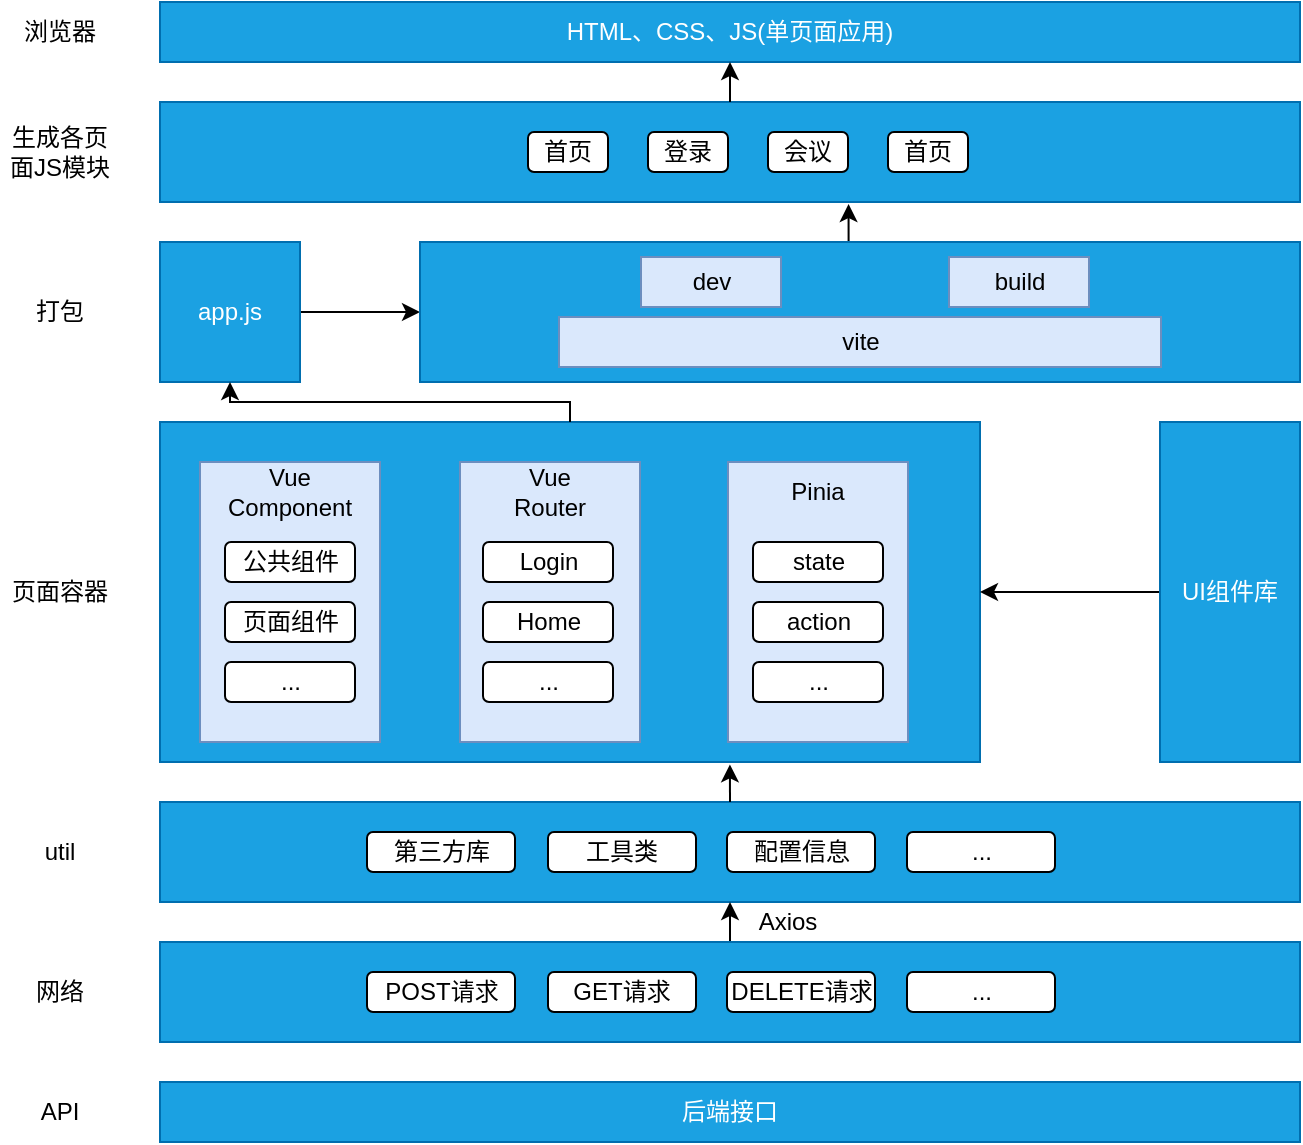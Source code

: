 <mxfile version="21.7.5" type="github">
  <diagram name="第 1 页" id="uXihwD2Mslmu1WmGk7Ly">
    <mxGraphModel dx="1566" dy="811" grid="1" gridSize="10" guides="1" tooltips="1" connect="1" arrows="1" fold="1" page="1" pageScale="1" pageWidth="827" pageHeight="1169" math="0" shadow="0">
      <root>
        <mxCell id="0" />
        <mxCell id="1" parent="0" />
        <mxCell id="b5U7J3GQ6rtuk8CMYso1-4" value="HTML、CSS、JS(单页面应用)" style="rounded=0;whiteSpace=wrap;html=1;fillColor=#1ba1e2;fontColor=#ffffff;strokeColor=#006EAF;" vertex="1" parent="1">
          <mxGeometry x="120" y="140" width="570" height="30" as="geometry" />
        </mxCell>
        <mxCell id="b5U7J3GQ6rtuk8CMYso1-5" value="浏览器" style="rounded=0;whiteSpace=wrap;html=1;" vertex="1" parent="1">
          <mxGeometry x="130" y="145" width="85" height="20" as="geometry" />
        </mxCell>
        <mxCell id="b5U7J3GQ6rtuk8CMYso1-6" value="HTML、CSS、JS(单页面应用)" style="rounded=0;whiteSpace=wrap;html=1;fillColor=#1ba1e2;fontColor=#ffffff;strokeColor=#006EAF;" vertex="1" parent="1">
          <mxGeometry x="120" y="140" width="570" height="30" as="geometry" />
        </mxCell>
        <mxCell id="b5U7J3GQ6rtuk8CMYso1-8" value="" style="rounded=0;whiteSpace=wrap;html=1;fillColor=#1ba1e2;fontColor=#ffffff;strokeColor=#006EAF;" vertex="1" parent="1">
          <mxGeometry x="120" y="190" width="570" height="50" as="geometry" />
        </mxCell>
        <mxCell id="b5U7J3GQ6rtuk8CMYso1-52" value="" style="edgeStyle=orthogonalEdgeStyle;rounded=0;orthogonalLoop=1;jettySize=auto;html=1;" edge="1" parent="1" source="b5U7J3GQ6rtuk8CMYso1-10" target="b5U7J3GQ6rtuk8CMYso1-22">
          <mxGeometry relative="1" as="geometry" />
        </mxCell>
        <mxCell id="b5U7J3GQ6rtuk8CMYso1-10" value="app.js" style="rounded=0;whiteSpace=wrap;html=1;fillColor=#1ba1e2;fontColor=#ffffff;strokeColor=#006EAF;" vertex="1" parent="1">
          <mxGeometry x="120" y="260" width="70" height="70" as="geometry" />
        </mxCell>
        <mxCell id="b5U7J3GQ6rtuk8CMYso1-13" value="首页" style="rounded=1;whiteSpace=wrap;html=1;" vertex="1" parent="1">
          <mxGeometry x="304" y="205" width="40" height="20" as="geometry" />
        </mxCell>
        <mxCell id="b5U7J3GQ6rtuk8CMYso1-15" value="会议" style="rounded=1;whiteSpace=wrap;html=1;" vertex="1" parent="1">
          <mxGeometry x="424" y="205" width="40" height="20" as="geometry" />
        </mxCell>
        <mxCell id="b5U7J3GQ6rtuk8CMYso1-16" value="登录" style="rounded=1;whiteSpace=wrap;html=1;" vertex="1" parent="1">
          <mxGeometry x="364" y="205" width="40" height="20" as="geometry" />
        </mxCell>
        <mxCell id="b5U7J3GQ6rtuk8CMYso1-17" value="首页" style="rounded=1;whiteSpace=wrap;html=1;" vertex="1" parent="1">
          <mxGeometry x="484" y="205" width="40" height="20" as="geometry" />
        </mxCell>
        <mxCell id="b5U7J3GQ6rtuk8CMYso1-19" value="浏览器" style="text;html=1;strokeColor=none;fillColor=none;align=center;verticalAlign=middle;whiteSpace=wrap;rounded=0;" vertex="1" parent="1">
          <mxGeometry x="40" y="140" width="60" height="30" as="geometry" />
        </mxCell>
        <mxCell id="b5U7J3GQ6rtuk8CMYso1-20" value="生成各页面JS模块" style="text;html=1;strokeColor=none;fillColor=none;align=center;verticalAlign=middle;whiteSpace=wrap;rounded=0;" vertex="1" parent="1">
          <mxGeometry x="40" y="200" width="60" height="30" as="geometry" />
        </mxCell>
        <mxCell id="b5U7J3GQ6rtuk8CMYso1-21" value="打包" style="text;html=1;strokeColor=none;fillColor=none;align=center;verticalAlign=middle;whiteSpace=wrap;rounded=0;" vertex="1" parent="1">
          <mxGeometry x="40" y="280" width="60" height="30" as="geometry" />
        </mxCell>
        <mxCell id="b5U7J3GQ6rtuk8CMYso1-54" style="edgeStyle=orthogonalEdgeStyle;rounded=0;orthogonalLoop=1;jettySize=auto;html=1;exitX=0.5;exitY=0;exitDx=0;exitDy=0;entryX=0.604;entryY=1.02;entryDx=0;entryDy=0;entryPerimeter=0;" edge="1" parent="1" source="b5U7J3GQ6rtuk8CMYso1-22" target="b5U7J3GQ6rtuk8CMYso1-8">
          <mxGeometry relative="1" as="geometry" />
        </mxCell>
        <mxCell id="b5U7J3GQ6rtuk8CMYso1-22" value="" style="rounded=0;whiteSpace=wrap;html=1;fillColor=#1ba1e2;fontColor=#ffffff;strokeColor=#006EAF;" vertex="1" parent="1">
          <mxGeometry x="250" y="260" width="440" height="70" as="geometry" />
        </mxCell>
        <mxCell id="b5U7J3GQ6rtuk8CMYso1-23" value="dev" style="rounded=0;whiteSpace=wrap;html=1;fillColor=#dae8fc;strokeColor=#6c8ebf;" vertex="1" parent="1">
          <mxGeometry x="360.5" y="267.5" width="70" height="25" as="geometry" />
        </mxCell>
        <mxCell id="b5U7J3GQ6rtuk8CMYso1-24" value="build" style="rounded=0;whiteSpace=wrap;html=1;fillColor=#dae8fc;strokeColor=#6c8ebf;" vertex="1" parent="1">
          <mxGeometry x="514.5" y="267.5" width="70" height="25" as="geometry" />
        </mxCell>
        <mxCell id="b5U7J3GQ6rtuk8CMYso1-25" value="vite" style="rounded=0;whiteSpace=wrap;html=1;fillColor=#dae8fc;strokeColor=#6c8ebf;" vertex="1" parent="1">
          <mxGeometry x="319.5" y="297.5" width="301" height="25" as="geometry" />
        </mxCell>
        <mxCell id="b5U7J3GQ6rtuk8CMYso1-26" value="页面容器" style="text;html=1;strokeColor=none;fillColor=none;align=center;verticalAlign=middle;whiteSpace=wrap;rounded=0;" vertex="1" parent="1">
          <mxGeometry x="40" y="420" width="60" height="30" as="geometry" />
        </mxCell>
        <mxCell id="b5U7J3GQ6rtuk8CMYso1-27" value="util" style="text;html=1;strokeColor=none;fillColor=none;align=center;verticalAlign=middle;whiteSpace=wrap;rounded=0;" vertex="1" parent="1">
          <mxGeometry x="40" y="550" width="60" height="30" as="geometry" />
        </mxCell>
        <mxCell id="b5U7J3GQ6rtuk8CMYso1-28" value="网络" style="text;html=1;strokeColor=none;fillColor=none;align=center;verticalAlign=middle;whiteSpace=wrap;rounded=0;" vertex="1" parent="1">
          <mxGeometry x="40" y="620" width="60" height="30" as="geometry" />
        </mxCell>
        <mxCell id="b5U7J3GQ6rtuk8CMYso1-29" value="API" style="text;html=1;strokeColor=none;fillColor=none;align=center;verticalAlign=middle;whiteSpace=wrap;rounded=0;" vertex="1" parent="1">
          <mxGeometry x="40" y="680" width="60" height="30" as="geometry" />
        </mxCell>
        <mxCell id="b5U7J3GQ6rtuk8CMYso1-31" value="" style="rounded=0;whiteSpace=wrap;html=1;fillColor=#1ba1e2;fontColor=#ffffff;strokeColor=#006EAF;" vertex="1" parent="1">
          <mxGeometry x="120" y="350" width="410" height="170" as="geometry" />
        </mxCell>
        <mxCell id="b5U7J3GQ6rtuk8CMYso1-32" value="" style="rounded=0;whiteSpace=wrap;html=1;fillColor=#dae8fc;strokeColor=#6c8ebf;" vertex="1" parent="1">
          <mxGeometry x="140" y="370" width="90" height="140" as="geometry" />
        </mxCell>
        <mxCell id="b5U7J3GQ6rtuk8CMYso1-33" value="Vue Component" style="text;html=1;strokeColor=none;fillColor=none;align=center;verticalAlign=middle;whiteSpace=wrap;rounded=0;" vertex="1" parent="1">
          <mxGeometry x="155" y="370" width="60" height="30" as="geometry" />
        </mxCell>
        <mxCell id="b5U7J3GQ6rtuk8CMYso1-34" value="" style="rounded=0;whiteSpace=wrap;html=1;fillColor=#dae8fc;strokeColor=#6c8ebf;" vertex="1" parent="1">
          <mxGeometry x="270" y="370" width="90" height="140" as="geometry" />
        </mxCell>
        <mxCell id="b5U7J3GQ6rtuk8CMYso1-35" value="Vue Router" style="text;html=1;strokeColor=none;fillColor=none;align=center;verticalAlign=middle;whiteSpace=wrap;rounded=0;" vertex="1" parent="1">
          <mxGeometry x="285" y="370" width="60" height="30" as="geometry" />
        </mxCell>
        <mxCell id="b5U7J3GQ6rtuk8CMYso1-36" value="" style="rounded=0;whiteSpace=wrap;html=1;fillColor=#dae8fc;strokeColor=#6c8ebf;" vertex="1" parent="1">
          <mxGeometry x="404" y="370" width="90" height="140" as="geometry" />
        </mxCell>
        <mxCell id="b5U7J3GQ6rtuk8CMYso1-37" value="Pinia" style="text;html=1;strokeColor=none;fillColor=none;align=center;verticalAlign=middle;whiteSpace=wrap;rounded=0;" vertex="1" parent="1">
          <mxGeometry x="419" y="370" width="60" height="30" as="geometry" />
        </mxCell>
        <mxCell id="b5U7J3GQ6rtuk8CMYso1-39" value="公共组件" style="rounded=1;whiteSpace=wrap;html=1;" vertex="1" parent="1">
          <mxGeometry x="152.5" y="410" width="65" height="20" as="geometry" />
        </mxCell>
        <mxCell id="b5U7J3GQ6rtuk8CMYso1-40" value="页面组件" style="rounded=1;whiteSpace=wrap;html=1;" vertex="1" parent="1">
          <mxGeometry x="152.5" y="440" width="65" height="20" as="geometry" />
        </mxCell>
        <mxCell id="b5U7J3GQ6rtuk8CMYso1-41" value="..." style="rounded=1;whiteSpace=wrap;html=1;" vertex="1" parent="1">
          <mxGeometry x="152.5" y="470" width="65" height="20" as="geometry" />
        </mxCell>
        <mxCell id="b5U7J3GQ6rtuk8CMYso1-42" value="Login" style="rounded=1;whiteSpace=wrap;html=1;" vertex="1" parent="1">
          <mxGeometry x="281.5" y="410" width="65" height="20" as="geometry" />
        </mxCell>
        <mxCell id="b5U7J3GQ6rtuk8CMYso1-43" value="Home" style="rounded=1;whiteSpace=wrap;html=1;" vertex="1" parent="1">
          <mxGeometry x="281.5" y="440" width="65" height="20" as="geometry" />
        </mxCell>
        <mxCell id="b5U7J3GQ6rtuk8CMYso1-44" value="..." style="rounded=1;whiteSpace=wrap;html=1;" vertex="1" parent="1">
          <mxGeometry x="281.5" y="470" width="65" height="20" as="geometry" />
        </mxCell>
        <mxCell id="b5U7J3GQ6rtuk8CMYso1-45" value="state" style="rounded=1;whiteSpace=wrap;html=1;" vertex="1" parent="1">
          <mxGeometry x="416.5" y="410" width="65" height="20" as="geometry" />
        </mxCell>
        <mxCell id="b5U7J3GQ6rtuk8CMYso1-46" value="action" style="rounded=1;whiteSpace=wrap;html=1;" vertex="1" parent="1">
          <mxGeometry x="416.5" y="440" width="65" height="20" as="geometry" />
        </mxCell>
        <mxCell id="b5U7J3GQ6rtuk8CMYso1-47" value="..." style="rounded=1;whiteSpace=wrap;html=1;" vertex="1" parent="1">
          <mxGeometry x="416.5" y="470" width="65" height="20" as="geometry" />
        </mxCell>
        <mxCell id="b5U7J3GQ6rtuk8CMYso1-49" value="" style="edgeStyle=orthogonalEdgeStyle;rounded=0;orthogonalLoop=1;jettySize=auto;html=1;" edge="1" parent="1" source="b5U7J3GQ6rtuk8CMYso1-48" target="b5U7J3GQ6rtuk8CMYso1-31">
          <mxGeometry relative="1" as="geometry" />
        </mxCell>
        <mxCell id="b5U7J3GQ6rtuk8CMYso1-48" value="UI组件库" style="rounded=0;whiteSpace=wrap;html=1;fillColor=#1ba1e2;fontColor=#ffffff;strokeColor=#006EAF;" vertex="1" parent="1">
          <mxGeometry x="620" y="350" width="70" height="170" as="geometry" />
        </mxCell>
        <mxCell id="b5U7J3GQ6rtuk8CMYso1-51" value="" style="endArrow=classic;html=1;rounded=0;entryX=0.5;entryY=1;entryDx=0;entryDy=0;exitX=0.5;exitY=0;exitDx=0;exitDy=0;edgeStyle=orthogonalEdgeStyle;" edge="1" parent="1" source="b5U7J3GQ6rtuk8CMYso1-31" target="b5U7J3GQ6rtuk8CMYso1-10">
          <mxGeometry width="50" height="50" relative="1" as="geometry">
            <mxPoint x="390" y="400" as="sourcePoint" />
            <mxPoint x="440" y="350" as="targetPoint" />
          </mxGeometry>
        </mxCell>
        <mxCell id="b5U7J3GQ6rtuk8CMYso1-55" value="" style="endArrow=classic;html=1;rounded=0;entryX=0.5;entryY=1;entryDx=0;entryDy=0;" edge="1" parent="1" target="b5U7J3GQ6rtuk8CMYso1-6">
          <mxGeometry width="50" height="50" relative="1" as="geometry">
            <mxPoint x="405" y="190" as="sourcePoint" />
            <mxPoint x="440" y="260" as="targetPoint" />
          </mxGeometry>
        </mxCell>
        <mxCell id="b5U7J3GQ6rtuk8CMYso1-57" value="" style="rounded=0;whiteSpace=wrap;html=1;fillColor=#1ba1e2;fontColor=#ffffff;strokeColor=#006EAF;" vertex="1" parent="1">
          <mxGeometry x="120" y="540" width="570" height="50" as="geometry" />
        </mxCell>
        <mxCell id="b5U7J3GQ6rtuk8CMYso1-58" value="第三方库" style="rounded=1;whiteSpace=wrap;html=1;" vertex="1" parent="1">
          <mxGeometry x="223.5" y="555" width="74" height="20" as="geometry" />
        </mxCell>
        <mxCell id="b5U7J3GQ6rtuk8CMYso1-62" value="工具类" style="rounded=1;whiteSpace=wrap;html=1;" vertex="1" parent="1">
          <mxGeometry x="314" y="555" width="74" height="20" as="geometry" />
        </mxCell>
        <mxCell id="b5U7J3GQ6rtuk8CMYso1-63" value="配置信息" style="rounded=1;whiteSpace=wrap;html=1;" vertex="1" parent="1">
          <mxGeometry x="403.5" y="555" width="74" height="20" as="geometry" />
        </mxCell>
        <mxCell id="b5U7J3GQ6rtuk8CMYso1-64" value="..." style="rounded=1;whiteSpace=wrap;html=1;" vertex="1" parent="1">
          <mxGeometry x="493.5" y="555" width="74" height="20" as="geometry" />
        </mxCell>
        <mxCell id="b5U7J3GQ6rtuk8CMYso1-72" value="" style="edgeStyle=orthogonalEdgeStyle;rounded=0;orthogonalLoop=1;jettySize=auto;html=1;" edge="1" parent="1" source="b5U7J3GQ6rtuk8CMYso1-65">
          <mxGeometry relative="1" as="geometry">
            <mxPoint x="405" y="590" as="targetPoint" />
          </mxGeometry>
        </mxCell>
        <mxCell id="b5U7J3GQ6rtuk8CMYso1-65" value="" style="rounded=0;whiteSpace=wrap;html=1;fillColor=#1ba1e2;fontColor=#ffffff;strokeColor=#006EAF;" vertex="1" parent="1">
          <mxGeometry x="120" y="610" width="570" height="50" as="geometry" />
        </mxCell>
        <mxCell id="b5U7J3GQ6rtuk8CMYso1-66" value="POST请求" style="rounded=1;whiteSpace=wrap;html=1;" vertex="1" parent="1">
          <mxGeometry x="223.5" y="625" width="74" height="20" as="geometry" />
        </mxCell>
        <mxCell id="b5U7J3GQ6rtuk8CMYso1-67" value="GET请求" style="rounded=1;whiteSpace=wrap;html=1;" vertex="1" parent="1">
          <mxGeometry x="314" y="625" width="74" height="20" as="geometry" />
        </mxCell>
        <mxCell id="b5U7J3GQ6rtuk8CMYso1-68" value="DELETE请求" style="rounded=1;whiteSpace=wrap;html=1;" vertex="1" parent="1">
          <mxGeometry x="403.5" y="625" width="74" height="20" as="geometry" />
        </mxCell>
        <mxCell id="b5U7J3GQ6rtuk8CMYso1-69" value="..." style="rounded=1;whiteSpace=wrap;html=1;" vertex="1" parent="1">
          <mxGeometry x="493.5" y="625" width="74" height="20" as="geometry" />
        </mxCell>
        <mxCell id="b5U7J3GQ6rtuk8CMYso1-71" value="" style="endArrow=classic;html=1;rounded=0;entryX=0.695;entryY=1.007;entryDx=0;entryDy=0;entryPerimeter=0;exitX=0.5;exitY=0;exitDx=0;exitDy=0;" edge="1" parent="1" source="b5U7J3GQ6rtuk8CMYso1-57" target="b5U7J3GQ6rtuk8CMYso1-31">
          <mxGeometry width="50" height="50" relative="1" as="geometry">
            <mxPoint x="402.552" y="542.55" as="sourcePoint" />
            <mxPoint x="403.5" y="520" as="targetPoint" />
          </mxGeometry>
        </mxCell>
        <mxCell id="b5U7J3GQ6rtuk8CMYso1-73" value="Axios" style="text;html=1;strokeColor=none;fillColor=none;align=center;verticalAlign=middle;whiteSpace=wrap;rounded=0;" vertex="1" parent="1">
          <mxGeometry x="403.5" y="584.5" width="60" height="30" as="geometry" />
        </mxCell>
        <mxCell id="b5U7J3GQ6rtuk8CMYso1-74" value="后端接口" style="rounded=0;whiteSpace=wrap;html=1;fillColor=#1ba1e2;fontColor=#ffffff;strokeColor=#006EAF;" vertex="1" parent="1">
          <mxGeometry x="120" y="680" width="570" height="30" as="geometry" />
        </mxCell>
      </root>
    </mxGraphModel>
  </diagram>
</mxfile>
